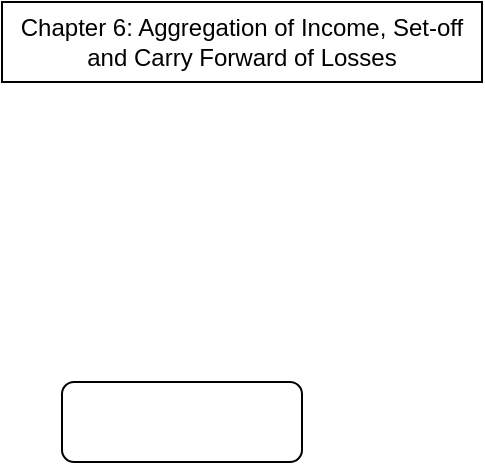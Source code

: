 <mxfile version="15.1.1" type="github">
  <diagram id="D8pp1TAPfAaHIgd1MpEE" name="Page-1">
    <mxGraphModel dx="1108" dy="627" grid="1" gridSize="10" guides="1" tooltips="1" connect="1" arrows="1" fold="1" page="1" pageScale="1" pageWidth="850" pageHeight="1100" math="0" shadow="0">
      <root>
        <mxCell id="0" />
        <mxCell id="1" parent="0" />
        <mxCell id="TAzYBhNEJsp0tGCk1SkH-1" value="Chapter 6: Aggregation of Income, Set-off and Carry Forward of Losses" style="rounded=0;whiteSpace=wrap;html=1;" parent="1" vertex="1">
          <mxGeometry x="320" width="240" height="40" as="geometry" />
        </mxCell>
        <mxCell id="We-hl39juAuCVzyDzWIm-1" value="" style="rounded=1;whiteSpace=wrap;html=1;" vertex="1" parent="1">
          <mxGeometry x="350" y="190" width="120" height="40" as="geometry" />
        </mxCell>
      </root>
    </mxGraphModel>
  </diagram>
</mxfile>
